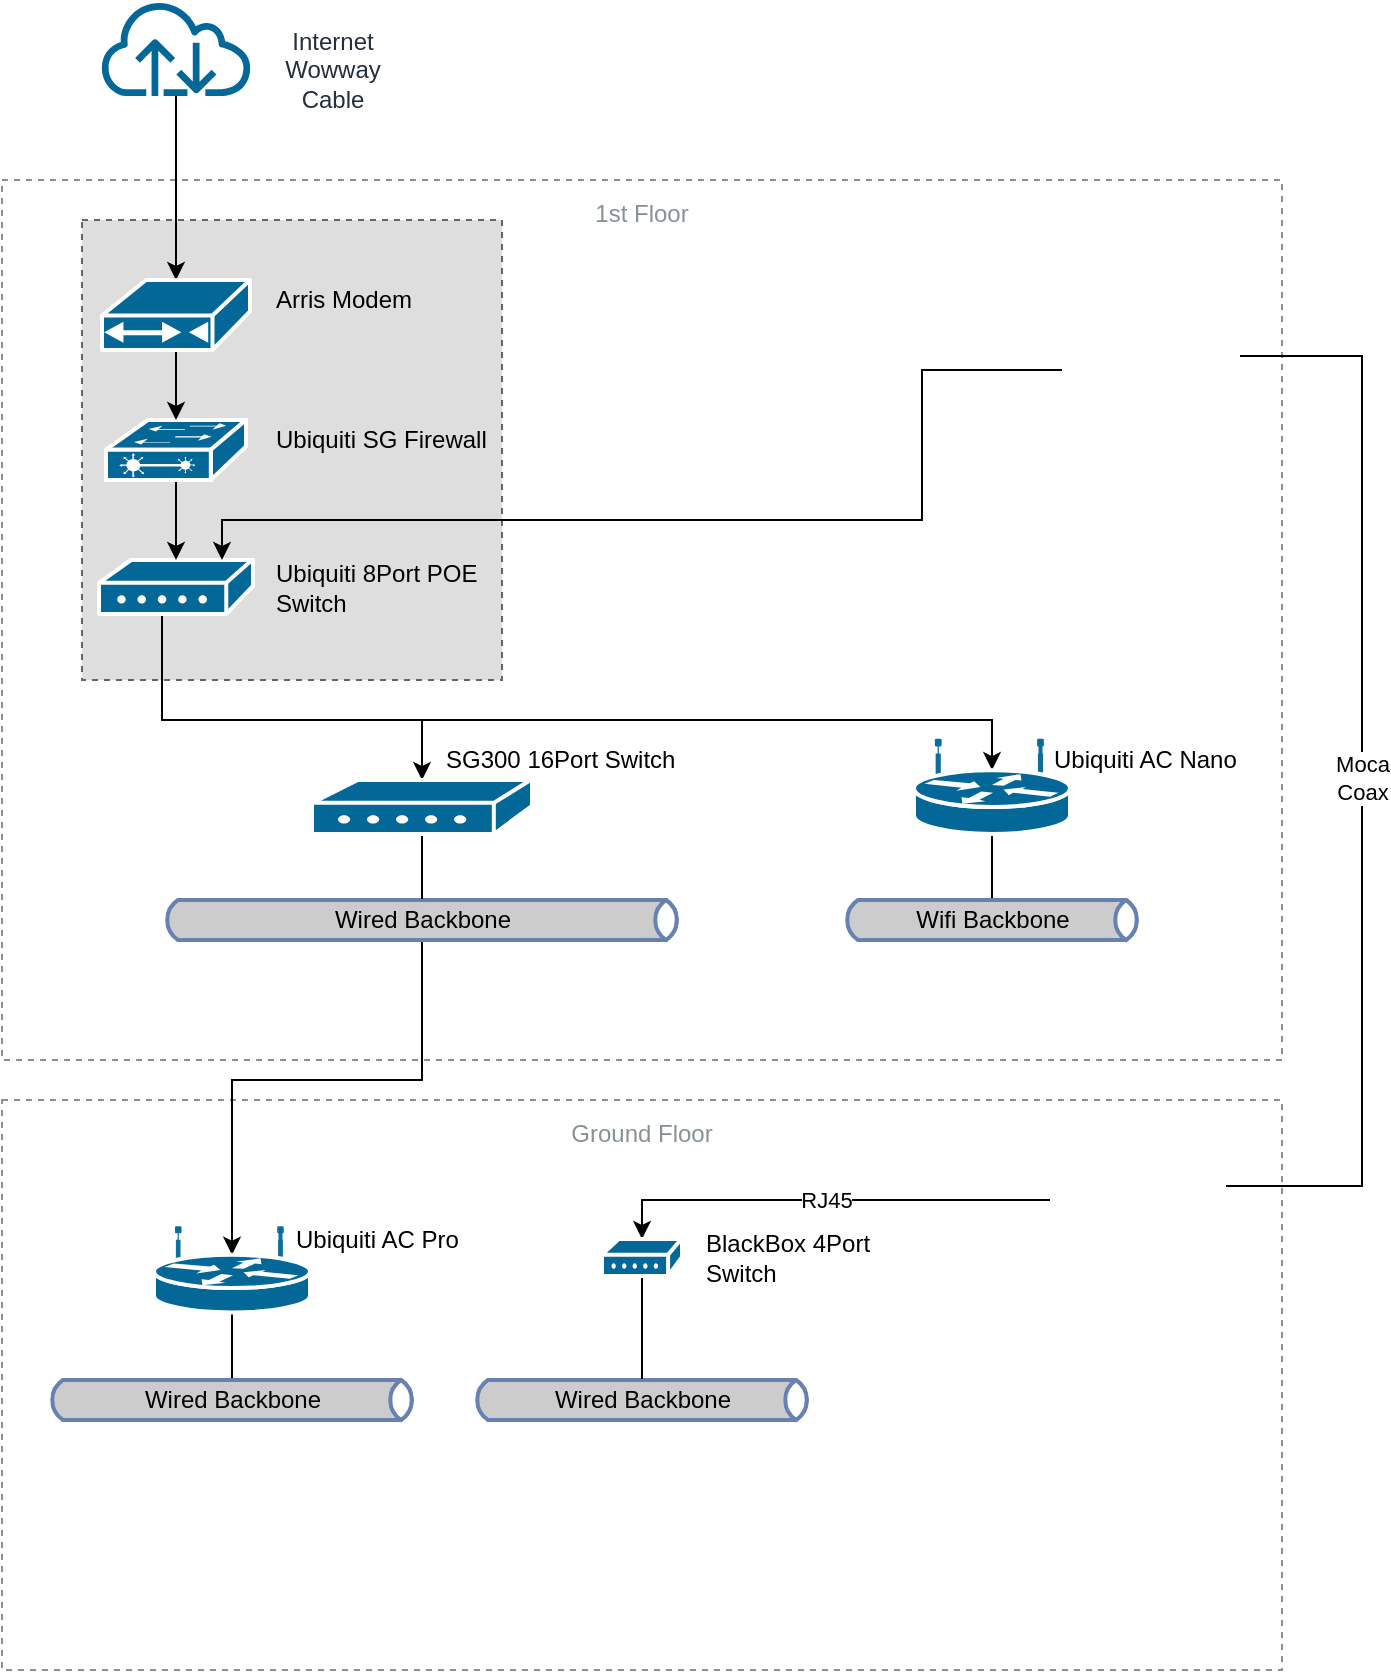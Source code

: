 <mxfile version="13.7.7" type="github">
  <diagram id="6a731a19-8d31-9384-78a2-239565b7b9f0" name="Page-1">
    <mxGraphModel dx="813" dy="522" grid="1" gridSize="10" guides="1" tooltips="1" connect="1" arrows="1" fold="1" page="1" pageScale="1" pageWidth="827" pageHeight="1169" background="#ffffff" math="0" shadow="0">
      <root>
        <mxCell id="0" />
        <mxCell id="1" parent="0" />
        <mxCell id="YRFJyDTuSlXsrxVGdm0f-2277" value="Ground Floor" style="outlineConnect=0;gradientColor=none;html=1;whiteSpace=wrap;fontSize=12;fontStyle=0;strokeColor=#879196;fillColor=none;verticalAlign=top;align=center;fontColor=#879196;dashed=1;spacingTop=3;" parent="1" vertex="1">
          <mxGeometry x="40" y="580" width="640" height="285" as="geometry" />
        </mxCell>
        <mxCell id="YRFJyDTuSlXsrxVGdm0f-2276" value="1st Floor" style="outlineConnect=0;gradientColor=none;html=1;whiteSpace=wrap;fontSize=12;fontStyle=0;strokeColor=#879196;fillColor=none;verticalAlign=top;align=center;fontColor=#879196;dashed=1;spacingTop=3;" parent="1" vertex="1">
          <mxGeometry x="40" y="120" width="640" height="440" as="geometry" />
        </mxCell>
        <mxCell id="2rs4OhzrvlzL48_qCDJS-4" value="" style="rounded=0;whiteSpace=wrap;html=1;fillColor=#DEDEDE;dashed=1;strokeColor=#666666;" vertex="1" parent="1">
          <mxGeometry x="80" y="140" width="210" height="230" as="geometry" />
        </mxCell>
        <mxCell id="YRFJyDTuSlXsrxVGdm0f-2257" value="" style="shape=image;verticalLabelPosition=bottom;labelBackgroundColor=#ffffff;verticalAlign=top;aspect=fixed;imageAspect=0;image=https://m.media-amazon.com/images/I/71GIn0wTX2L._AC_SS350_.jpg;rotation=-180;" parent="1" vertex="1">
          <mxGeometry x="570" y="170" width="90" height="90" as="geometry" />
        </mxCell>
        <mxCell id="2rs4OhzrvlzL48_qCDJS-27" style="edgeStyle=orthogonalEdgeStyle;rounded=0;orthogonalLoop=1;jettySize=auto;html=1;entryX=0.5;entryY=0;entryDx=0;entryDy=0;entryPerimeter=0;strokeWidth=1;" edge="1" parent="1" source="YRFJyDTuSlXsrxVGdm0f-2258" target="2rs4OhzrvlzL48_qCDJS-20">
          <mxGeometry relative="1" as="geometry">
            <Array as="points">
              <mxPoint x="120" y="390" />
              <mxPoint x="250" y="390" />
            </Array>
          </mxGeometry>
        </mxCell>
        <mxCell id="2rs4OhzrvlzL48_qCDJS-28" style="edgeStyle=orthogonalEdgeStyle;rounded=0;orthogonalLoop=1;jettySize=auto;html=1;entryX=0.5;entryY=0.32;entryDx=0;entryDy=0;entryPerimeter=0;strokeWidth=1;" edge="1" parent="1" source="YRFJyDTuSlXsrxVGdm0f-2258" target="YRFJyDTuSlXsrxVGdm0f-2259">
          <mxGeometry relative="1" as="geometry">
            <Array as="points">
              <mxPoint x="120" y="390" />
              <mxPoint x="535" y="390" />
            </Array>
          </mxGeometry>
        </mxCell>
        <mxCell id="YRFJyDTuSlXsrxVGdm0f-2258" value="" style="shape=mxgraph.cisco.modems_and_phones.modem;html=1;pointerEvents=1;dashed=0;fillColor=#036897;strokeColor=#ffffff;strokeWidth=2;verticalLabelPosition=bottom;verticalAlign=top;align=center;outlineConnect=0;" parent="1" vertex="1">
          <mxGeometry x="88.5" y="310" width="77" height="27" as="geometry" />
        </mxCell>
        <mxCell id="2rs4OhzrvlzL48_qCDJS-26" value="" style="edgeStyle=orthogonalEdgeStyle;rounded=0;orthogonalLoop=1;jettySize=auto;html=1;endArrow=none;endFill=0;" edge="1" parent="1" source="YRFJyDTuSlXsrxVGdm0f-2259" target="YRFJyDTuSlXsrxVGdm0f-2280">
          <mxGeometry relative="1" as="geometry" />
        </mxCell>
        <mxCell id="YRFJyDTuSlXsrxVGdm0f-2259" value="" style="shape=mxgraph.cisco.routers.wireless_router;html=1;pointerEvents=1;dashed=0;fillColor=#036897;strokeColor=#ffffff;strokeWidth=2;verticalLabelPosition=bottom;verticalAlign=top;align=center;outlineConnect=0;" parent="1" vertex="1">
          <mxGeometry x="496" y="400" width="78" height="47" as="geometry" />
        </mxCell>
        <mxCell id="2rs4OhzrvlzL48_qCDJS-14" value="" style="edgeStyle=orthogonalEdgeStyle;rounded=0;orthogonalLoop=1;jettySize=auto;html=1;entryX=0.5;entryY=0;entryDx=0;entryDy=0;entryPerimeter=0;" edge="1" parent="1" source="YRFJyDTuSlXsrxVGdm0f-2260" target="2rs4OhzrvlzL48_qCDJS-11">
          <mxGeometry relative="1" as="geometry" />
        </mxCell>
        <mxCell id="YRFJyDTuSlXsrxVGdm0f-2260" value="" style="outlineConnect=0;fontColor=#232F3E;gradientColor=none;strokeColor=none;dashed=0;verticalLabelPosition=bottom;verticalAlign=top;align=center;html=1;fontSize=12;fontStyle=0;aspect=fixed;pointerEvents=1;shape=mxgraph.aws4.internet;fillColor=#036897;" parent="1" vertex="1">
          <mxGeometry x="88" y="30" width="78" height="48" as="geometry" />
        </mxCell>
        <mxCell id="YRFJyDTuSlXsrxVGdm0f-2266" value="SG300 16Port Switch" style="text;html=1;resizable=0;autosize=1;align=left;verticalAlign=middle;points=[];fillColor=none;strokeColor=none;rounded=0;" parent="1" vertex="1">
          <mxGeometry x="260" y="400" width="130" height="20" as="geometry" />
        </mxCell>
        <mxCell id="YRFJyDTuSlXsrxVGdm0f-2268" value="Ubiquiti 8Port POE&lt;br&gt;Switch" style="text;html=1;resizable=0;autosize=1;align=left;verticalAlign=middle;points=[];fillColor=none;strokeColor=none;rounded=0;" parent="1" vertex="1">
          <mxGeometry x="175" y="308.5" width="120" height="30" as="geometry" />
        </mxCell>
        <mxCell id="YRFJyDTuSlXsrxVGdm0f-2273" value="RJ45" style="edgeStyle=orthogonalEdgeStyle;rounded=0;orthogonalLoop=1;jettySize=auto;html=1;startArrow=none;startFill=0;entryX=0.5;entryY=0;entryDx=0;entryDy=0;entryPerimeter=0;" parent="1" source="YRFJyDTuSlXsrxVGdm0f-2269" target="2rs4OhzrvlzL48_qCDJS-2" edge="1">
          <mxGeometry relative="1" as="geometry">
            <mxPoint x="360" y="650" as="targetPoint" />
            <Array as="points">
              <mxPoint x="360" y="630" />
              <mxPoint x="360" y="649" />
            </Array>
          </mxGeometry>
        </mxCell>
        <mxCell id="YRFJyDTuSlXsrxVGdm0f-2269" value="" style="shape=image;verticalLabelPosition=bottom;labelBackgroundColor=#ffffff;verticalAlign=top;aspect=fixed;imageAspect=0;image=https://m.media-amazon.com/images/I/71GIn0wTX2L._AC_SS350_.jpg;rotation=-180;" parent="1" vertex="1">
          <mxGeometry x="564" y="585" width="90" height="90" as="geometry" />
        </mxCell>
        <mxCell id="YRFJyDTuSlXsrxVGdm0f-2271" value="Moca&lt;br&gt;Coax" style="edgeStyle=orthogonalEdgeStyle;rounded=0;orthogonalLoop=1;jettySize=auto;html=1;exitX=0.011;exitY=0.578;exitDx=0;exitDy=0;exitPerimeter=0;endArrow=none;endFill=0;entryX=0.022;entryY=0.578;entryDx=0;entryDy=0;entryPerimeter=0;" parent="1" source="YRFJyDTuSlXsrxVGdm0f-2257" target="YRFJyDTuSlXsrxVGdm0f-2269" edge="1">
          <mxGeometry relative="1" as="geometry">
            <mxPoint x="590" y="311.5" as="sourcePoint" />
            <mxPoint x="520" y="470" as="targetPoint" />
            <Array as="points">
              <mxPoint x="720" y="208" />
              <mxPoint x="720" y="623" />
            </Array>
          </mxGeometry>
        </mxCell>
        <mxCell id="YRFJyDTuSlXsrxVGdm0f-2272" value="BlackBox 4Port&lt;br&gt;Switch" style="text;html=1;resizable=0;autosize=1;align=left;verticalAlign=middle;points=[];fillColor=none;strokeColor=none;rounded=0;" parent="1" vertex="1">
          <mxGeometry x="390" y="643.75" width="100" height="30" as="geometry" />
        </mxCell>
        <mxCell id="YRFJyDTuSlXsrxVGdm0f-2275" value="&lt;span style=&quot;color: rgb(35 , 47 , 62)&quot;&gt;Internet&lt;/span&gt;&lt;br style=&quot;color: rgb(35 , 47 , 62)&quot;&gt;&lt;span style=&quot;color: rgb(35 , 47 , 62)&quot;&gt;Wowway&lt;/span&gt;&lt;br style=&quot;color: rgb(35 , 47 , 62)&quot;&gt;&lt;span style=&quot;color: rgb(35 , 47 , 62)&quot;&gt;Cable&lt;/span&gt;" style="text;html=1;resizable=0;autosize=1;align=center;verticalAlign=middle;points=[];fillColor=none;strokeColor=none;rounded=0;" parent="1" vertex="1">
          <mxGeometry x="175" y="40" width="60" height="50" as="geometry" />
        </mxCell>
        <mxCell id="YRFJyDTuSlXsrxVGdm0f-2278" value="&lt;font color=&quot;#000000&quot;&gt;Wired Backbone&lt;/font&gt;" style="html=1;outlineConnect=0;fillColor=#CCCCCC;strokeColor=#6881B3;gradientColor=none;gradientDirection=north;strokeWidth=2;shape=mxgraph.networks.bus;gradientColor=none;gradientDirection=north;fontColor=#ffffff;perimeter=backbonePerimeter;backboneSize=20;align=center;" parent="1" vertex="1">
          <mxGeometry x="275" y="720" width="170" height="20" as="geometry" />
        </mxCell>
        <mxCell id="2rs4OhzrvlzL48_qCDJS-24" value="" style="edgeStyle=orthogonalEdgeStyle;rounded=0;orthogonalLoop=1;jettySize=auto;html=1;entryX=0.5;entryY=0.32;entryDx=0;entryDy=0;entryPerimeter=0;" edge="1" parent="1" source="YRFJyDTuSlXsrxVGdm0f-2279" target="2rs4OhzrvlzL48_qCDJS-9">
          <mxGeometry relative="1" as="geometry">
            <Array as="points">
              <mxPoint x="250" y="570" />
              <mxPoint x="155" y="570" />
            </Array>
          </mxGeometry>
        </mxCell>
        <mxCell id="YRFJyDTuSlXsrxVGdm0f-2279" value="&lt;font color=&quot;#000000&quot;&gt;Wired Backbone&lt;/font&gt;" style="html=1;outlineConnect=0;fillColor=#CCCCCC;strokeColor=#6881B3;gradientColor=none;gradientDirection=north;strokeWidth=2;shape=mxgraph.networks.bus;gradientColor=none;gradientDirection=north;fontColor=#ffffff;perimeter=backbonePerimeter;backboneSize=20;align=center;" parent="1" vertex="1">
          <mxGeometry x="120" y="480" width="260" height="20" as="geometry" />
        </mxCell>
        <mxCell id="YRFJyDTuSlXsrxVGdm0f-2280" value="&lt;font color=&quot;#000000&quot;&gt;Wifi Backbone&lt;/font&gt;" style="html=1;outlineConnect=0;fillColor=#CCCCCC;strokeColor=#6881B3;gradientColor=none;gradientDirection=north;strokeWidth=2;shape=mxgraph.networks.bus;gradientColor=none;gradientDirection=north;fontColor=#ffffff;perimeter=backbonePerimeter;backboneSize=20;align=center;" parent="1" vertex="1">
          <mxGeometry x="460" y="480" width="150" height="20" as="geometry" />
        </mxCell>
        <mxCell id="YRFJyDTuSlXsrxVGdm0f-2286" value="" style="endArrow=none;html=1;edgeStyle=orthogonalEdgeStyle;rounded=0;entryX=0.5;entryY=1;entryDx=0;entryDy=0;entryPerimeter=0;" parent="1" source="YRFJyDTuSlXsrxVGdm0f-2278" target="2rs4OhzrvlzL48_qCDJS-2" edge="1">
          <mxGeometry width="50" height="50" relative="1" as="geometry">
            <mxPoint x="332" y="721" as="sourcePoint" />
            <mxPoint x="334" y="703.5" as="targetPoint" />
            <Array as="points" />
          </mxGeometry>
        </mxCell>
        <mxCell id="YRFJyDTuSlXsrxVGdm0f-2287" value="Arris Modem" style="text;html=1;resizable=0;autosize=1;align=left;verticalAlign=middle;points=[];fillColor=none;strokeColor=none;rounded=0;" parent="1" vertex="1">
          <mxGeometry x="175" y="170" width="80" height="20" as="geometry" />
        </mxCell>
        <mxCell id="2rs4OhzrvlzL48_qCDJS-2" value="" style="shape=mxgraph.cisco.modems_and_phones.modem;html=1;pointerEvents=1;dashed=0;fillColor=#036897;strokeColor=#ffffff;strokeWidth=2;verticalLabelPosition=bottom;verticalAlign=top;align=center;outlineConnect=0;" vertex="1" parent="1">
          <mxGeometry x="340" y="649.5" width="40" height="18.5" as="geometry" />
        </mxCell>
        <mxCell id="2rs4OhzrvlzL48_qCDJS-19" value="" style="edgeStyle=orthogonalEdgeStyle;rounded=0;orthogonalLoop=1;jettySize=auto;html=1;exitX=1;exitY=0.5;exitDx=0;exitDy=0;" edge="1" parent="1" source="YRFJyDTuSlXsrxVGdm0f-2257" target="YRFJyDTuSlXsrxVGdm0f-2258">
          <mxGeometry relative="1" as="geometry">
            <Array as="points">
              <mxPoint x="500" y="215" />
              <mxPoint x="500" y="290" />
              <mxPoint x="150" y="290" />
            </Array>
          </mxGeometry>
        </mxCell>
        <mxCell id="2rs4OhzrvlzL48_qCDJS-23" value="" style="edgeStyle=orthogonalEdgeStyle;rounded=0;orthogonalLoop=1;jettySize=auto;html=1;" edge="1" parent="1" source="2rs4OhzrvlzL48_qCDJS-6" target="YRFJyDTuSlXsrxVGdm0f-2258">
          <mxGeometry relative="1" as="geometry" />
        </mxCell>
        <mxCell id="2rs4OhzrvlzL48_qCDJS-6" value="" style="shape=mxgraph.cisco.switches.layer_2_remote_switch;html=1;pointerEvents=1;dashed=0;fillColor=#036897;strokeColor=#ffffff;strokeWidth=2;verticalLabelPosition=bottom;verticalAlign=top;align=center;outlineConnect=0;" vertex="1" parent="1">
          <mxGeometry x="92" y="240" width="70" height="30" as="geometry" />
        </mxCell>
        <mxCell id="2rs4OhzrvlzL48_qCDJS-30" style="edgeStyle=orthogonalEdgeStyle;rounded=0;orthogonalLoop=1;jettySize=auto;html=1;startArrow=none;startFill=0;endArrow=none;endFill=0;strokeWidth=1;" edge="1" parent="1" source="2rs4OhzrvlzL48_qCDJS-9" target="2rs4OhzrvlzL48_qCDJS-29">
          <mxGeometry relative="1" as="geometry" />
        </mxCell>
        <mxCell id="2rs4OhzrvlzL48_qCDJS-9" value="" style="shape=mxgraph.cisco.routers.wireless_router;html=1;pointerEvents=1;dashed=0;fillColor=#036897;strokeColor=#ffffff;strokeWidth=2;verticalLabelPosition=bottom;verticalAlign=top;align=center;outlineConnect=0;" vertex="1" parent="1">
          <mxGeometry x="116" y="643.75" width="78" height="42.5" as="geometry" />
        </mxCell>
        <mxCell id="2rs4OhzrvlzL48_qCDJS-18" value="" style="edgeStyle=orthogonalEdgeStyle;rounded=0;orthogonalLoop=1;jettySize=auto;html=1;" edge="1" parent="1" source="2rs4OhzrvlzL48_qCDJS-11" target="2rs4OhzrvlzL48_qCDJS-6">
          <mxGeometry relative="1" as="geometry" />
        </mxCell>
        <mxCell id="2rs4OhzrvlzL48_qCDJS-11" value="" style="shape=mxgraph.cisco.modems_and_phones.cable_modem;html=1;pointerEvents=1;dashed=0;fillColor=#036897;strokeColor=#ffffff;strokeWidth=2;verticalLabelPosition=bottom;verticalAlign=top;align=center;outlineConnect=0;" vertex="1" parent="1">
          <mxGeometry x="90" y="170" width="74" height="35" as="geometry" />
        </mxCell>
        <mxCell id="2rs4OhzrvlzL48_qCDJS-17" value="Ubiquiti SG Firewall" style="text;html=1;resizable=0;autosize=1;align=left;verticalAlign=middle;points=[];fillColor=none;strokeColor=none;rounded=0;" vertex="1" parent="1">
          <mxGeometry x="175" y="240" width="120" height="20" as="geometry" />
        </mxCell>
        <mxCell id="2rs4OhzrvlzL48_qCDJS-25" value="" style="edgeStyle=orthogonalEdgeStyle;rounded=0;orthogonalLoop=1;jettySize=auto;html=1;endArrow=none;endFill=0;" edge="1" parent="1" source="2rs4OhzrvlzL48_qCDJS-20" target="YRFJyDTuSlXsrxVGdm0f-2279">
          <mxGeometry relative="1" as="geometry" />
        </mxCell>
        <mxCell id="2rs4OhzrvlzL48_qCDJS-20" value="" style="shape=mxgraph.cisco.modems_and_phones.modem;html=1;pointerEvents=1;dashed=0;fillColor=#036897;strokeColor=#ffffff;strokeWidth=2;verticalLabelPosition=bottom;verticalAlign=top;align=center;outlineConnect=0;" vertex="1" parent="1">
          <mxGeometry x="195" y="420" width="110" height="27" as="geometry" />
        </mxCell>
        <mxCell id="2rs4OhzrvlzL48_qCDJS-21" value="Ubiquiti AC Nano" style="text;html=1;resizable=0;autosize=1;align=left;verticalAlign=middle;points=[];fillColor=none;strokeColor=none;rounded=0;" vertex="1" parent="1">
          <mxGeometry x="564" y="400" width="110" height="20" as="geometry" />
        </mxCell>
        <mxCell id="2rs4OhzrvlzL48_qCDJS-22" value="Ubiquiti AC Pro" style="text;html=1;resizable=0;autosize=1;align=left;verticalAlign=middle;points=[];fillColor=none;strokeColor=none;rounded=0;" vertex="1" parent="1">
          <mxGeometry x="185" y="640" width="100" height="20" as="geometry" />
        </mxCell>
        <mxCell id="2rs4OhzrvlzL48_qCDJS-29" value="&lt;font color=&quot;#000000&quot;&gt;Wired Backbone&lt;/font&gt;" style="html=1;outlineConnect=0;fillColor=#CCCCCC;strokeColor=#6881B3;gradientColor=none;gradientDirection=north;strokeWidth=2;shape=mxgraph.networks.bus;gradientColor=none;gradientDirection=north;fontColor=#ffffff;perimeter=backbonePerimeter;backboneSize=20;align=center;" vertex="1" parent="1">
          <mxGeometry x="62.5" y="720" width="185" height="20" as="geometry" />
        </mxCell>
      </root>
    </mxGraphModel>
  </diagram>
</mxfile>
